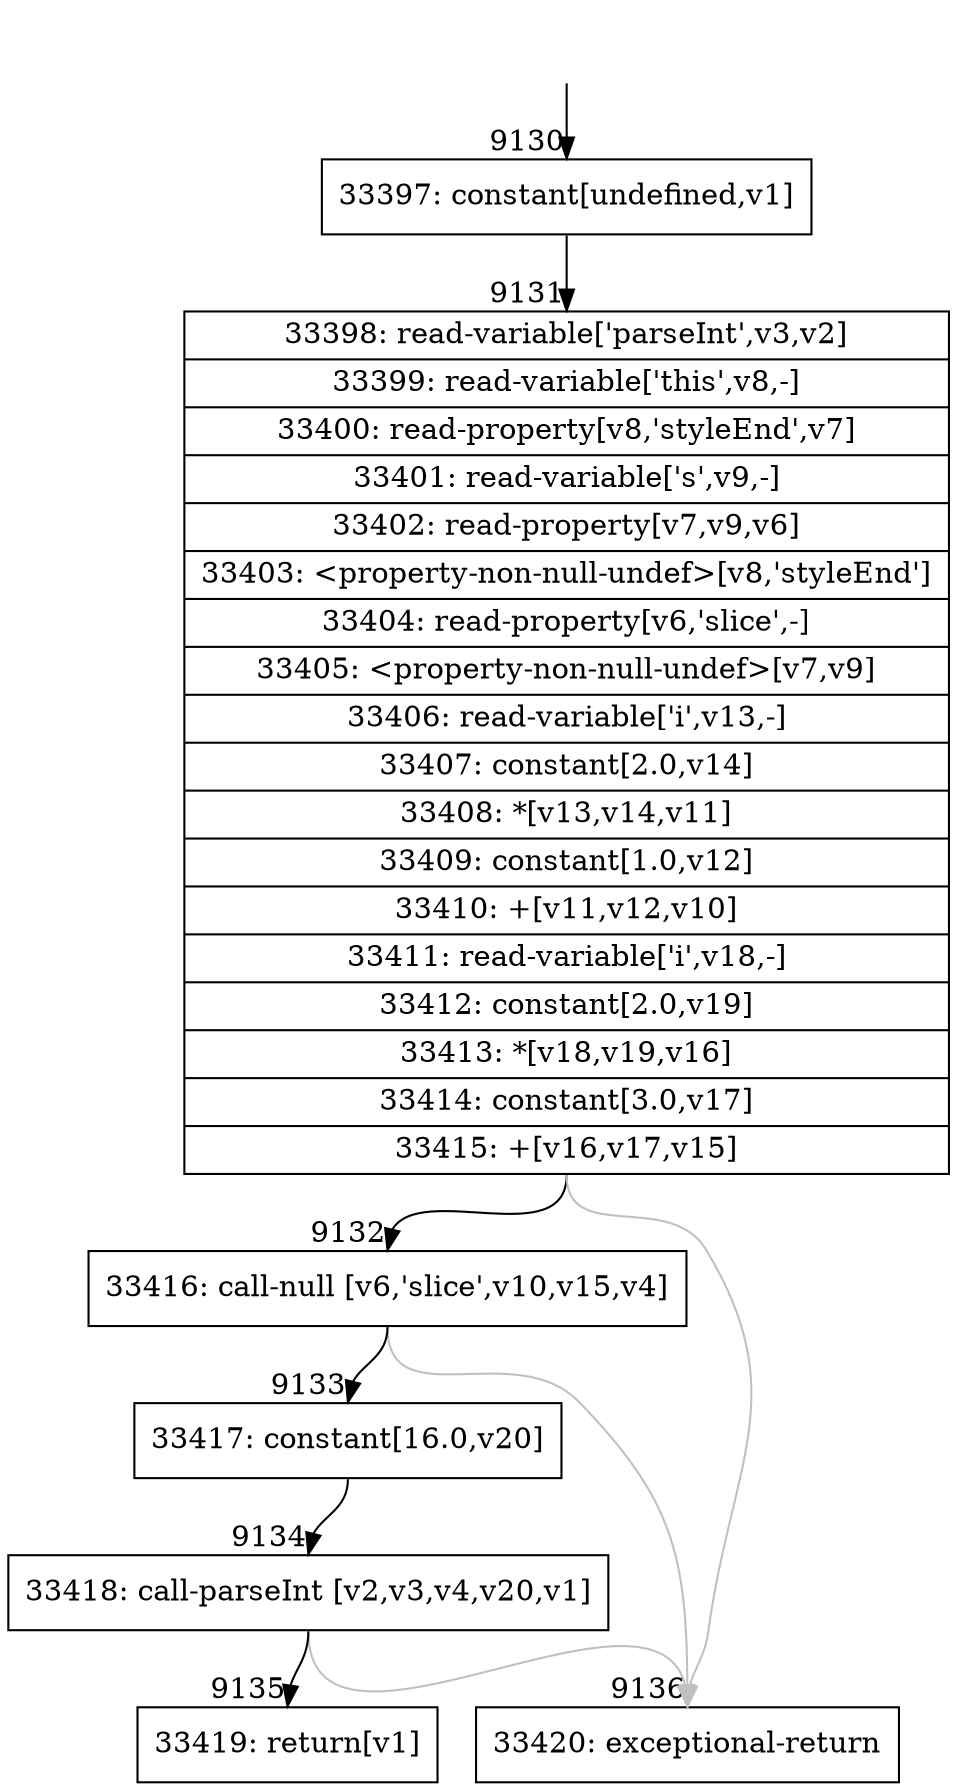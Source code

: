 digraph {
rankdir="TD"
BB_entry635[shape=none,label=""];
BB_entry635 -> BB9130 [tailport=s, headport=n, headlabel="    9130"]
BB9130 [shape=record label="{33397: constant[undefined,v1]}" ] 
BB9130 -> BB9131 [tailport=s, headport=n, headlabel="      9131"]
BB9131 [shape=record label="{33398: read-variable['parseInt',v3,v2]|33399: read-variable['this',v8,-]|33400: read-property[v8,'styleEnd',v7]|33401: read-variable['s',v9,-]|33402: read-property[v7,v9,v6]|33403: \<property-non-null-undef\>[v8,'styleEnd']|33404: read-property[v6,'slice',-]|33405: \<property-non-null-undef\>[v7,v9]|33406: read-variable['i',v13,-]|33407: constant[2.0,v14]|33408: *[v13,v14,v11]|33409: constant[1.0,v12]|33410: +[v11,v12,v10]|33411: read-variable['i',v18,-]|33412: constant[2.0,v19]|33413: *[v18,v19,v16]|33414: constant[3.0,v17]|33415: +[v16,v17,v15]}" ] 
BB9131 -> BB9132 [tailport=s, headport=n, headlabel="      9132"]
BB9131 -> BB9136 [tailport=s, headport=n, color=gray, headlabel="      9136"]
BB9132 [shape=record label="{33416: call-null [v6,'slice',v10,v15,v4]}" ] 
BB9132 -> BB9133 [tailport=s, headport=n, headlabel="      9133"]
BB9132 -> BB9136 [tailport=s, headport=n, color=gray]
BB9133 [shape=record label="{33417: constant[16.0,v20]}" ] 
BB9133 -> BB9134 [tailport=s, headport=n, headlabel="      9134"]
BB9134 [shape=record label="{33418: call-parseInt [v2,v3,v4,v20,v1]}" ] 
BB9134 -> BB9135 [tailport=s, headport=n, headlabel="      9135"]
BB9134 -> BB9136 [tailport=s, headport=n, color=gray]
BB9135 [shape=record label="{33419: return[v1]}" ] 
BB9136 [shape=record label="{33420: exceptional-return}" ] 
//#$~ 6551
}

